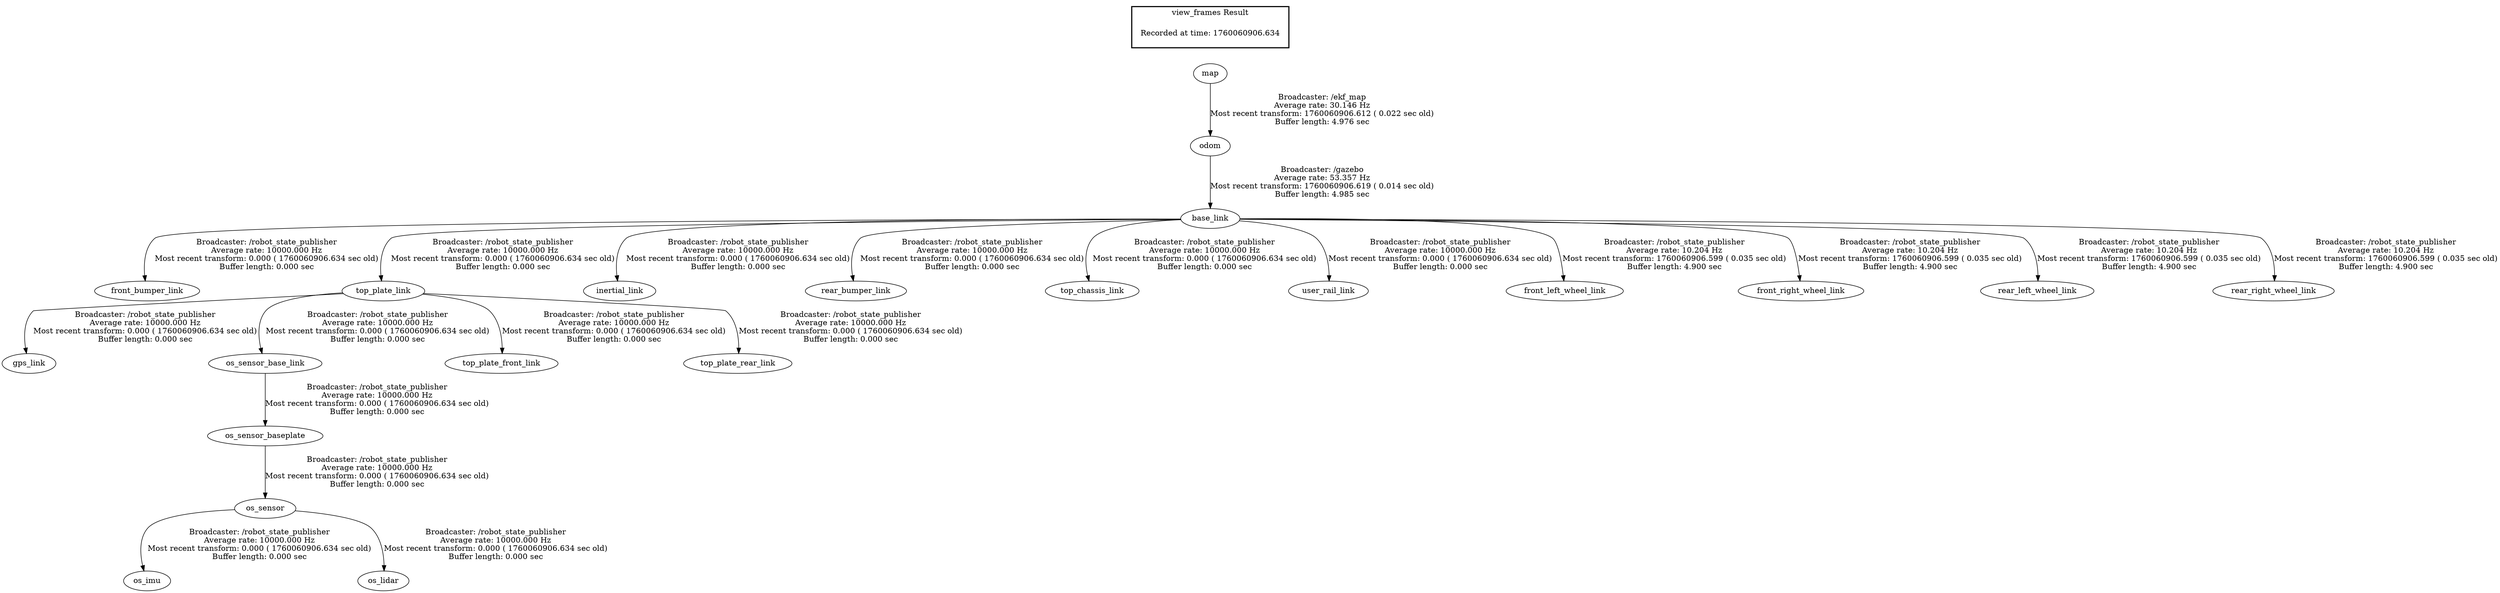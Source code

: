 digraph G {
"base_link" -> "front_bumper_link"[label="Broadcaster: /robot_state_publisher\nAverage rate: 10000.000 Hz\nMost recent transform: 0.000 ( 1760060906.634 sec old)\nBuffer length: 0.000 sec\n"];
"odom" -> "base_link"[label="Broadcaster: /gazebo\nAverage rate: 53.357 Hz\nMost recent transform: 1760060906.619 ( 0.014 sec old)\nBuffer length: 4.985 sec\n"];
"top_plate_link" -> "gps_link"[label="Broadcaster: /robot_state_publisher\nAverage rate: 10000.000 Hz\nMost recent transform: 0.000 ( 1760060906.634 sec old)\nBuffer length: 0.000 sec\n"];
"base_link" -> "top_plate_link"[label="Broadcaster: /robot_state_publisher\nAverage rate: 10000.000 Hz\nMost recent transform: 0.000 ( 1760060906.634 sec old)\nBuffer length: 0.000 sec\n"];
"base_link" -> "inertial_link"[label="Broadcaster: /robot_state_publisher\nAverage rate: 10000.000 Hz\nMost recent transform: 0.000 ( 1760060906.634 sec old)\nBuffer length: 0.000 sec\n"];
"os_sensor_base_link" -> "os_sensor_baseplate"[label="Broadcaster: /robot_state_publisher\nAverage rate: 10000.000 Hz\nMost recent transform: 0.000 ( 1760060906.634 sec old)\nBuffer length: 0.000 sec\n"];
"top_plate_link" -> "os_sensor_base_link"[label="Broadcaster: /robot_state_publisher\nAverage rate: 10000.000 Hz\nMost recent transform: 0.000 ( 1760060906.634 sec old)\nBuffer length: 0.000 sec\n"];
"os_sensor_baseplate" -> "os_sensor"[label="Broadcaster: /robot_state_publisher\nAverage rate: 10000.000 Hz\nMost recent transform: 0.000 ( 1760060906.634 sec old)\nBuffer length: 0.000 sec\n"];
"os_sensor" -> "os_imu"[label="Broadcaster: /robot_state_publisher\nAverage rate: 10000.000 Hz\nMost recent transform: 0.000 ( 1760060906.634 sec old)\nBuffer length: 0.000 sec\n"];
"os_sensor" -> "os_lidar"[label="Broadcaster: /robot_state_publisher\nAverage rate: 10000.000 Hz\nMost recent transform: 0.000 ( 1760060906.634 sec old)\nBuffer length: 0.000 sec\n"];
"base_link" -> "rear_bumper_link"[label="Broadcaster: /robot_state_publisher\nAverage rate: 10000.000 Hz\nMost recent transform: 0.000 ( 1760060906.634 sec old)\nBuffer length: 0.000 sec\n"];
"base_link" -> "top_chassis_link"[label="Broadcaster: /robot_state_publisher\nAverage rate: 10000.000 Hz\nMost recent transform: 0.000 ( 1760060906.634 sec old)\nBuffer length: 0.000 sec\n"];
"top_plate_link" -> "top_plate_front_link"[label="Broadcaster: /robot_state_publisher\nAverage rate: 10000.000 Hz\nMost recent transform: 0.000 ( 1760060906.634 sec old)\nBuffer length: 0.000 sec\n"];
"top_plate_link" -> "top_plate_rear_link"[label="Broadcaster: /robot_state_publisher\nAverage rate: 10000.000 Hz\nMost recent transform: 0.000 ( 1760060906.634 sec old)\nBuffer length: 0.000 sec\n"];
"base_link" -> "user_rail_link"[label="Broadcaster: /robot_state_publisher\nAverage rate: 10000.000 Hz\nMost recent transform: 0.000 ( 1760060906.634 sec old)\nBuffer length: 0.000 sec\n"];
"map" -> "odom"[label="Broadcaster: /ekf_map\nAverage rate: 30.146 Hz\nMost recent transform: 1760060906.612 ( 0.022 sec old)\nBuffer length: 4.976 sec\n"];
"base_link" -> "front_left_wheel_link"[label="Broadcaster: /robot_state_publisher\nAverage rate: 10.204 Hz\nMost recent transform: 1760060906.599 ( 0.035 sec old)\nBuffer length: 4.900 sec\n"];
"base_link" -> "front_right_wheel_link"[label="Broadcaster: /robot_state_publisher\nAverage rate: 10.204 Hz\nMost recent transform: 1760060906.599 ( 0.035 sec old)\nBuffer length: 4.900 sec\n"];
"base_link" -> "rear_left_wheel_link"[label="Broadcaster: /robot_state_publisher\nAverage rate: 10.204 Hz\nMost recent transform: 1760060906.599 ( 0.035 sec old)\nBuffer length: 4.900 sec\n"];
"base_link" -> "rear_right_wheel_link"[label="Broadcaster: /robot_state_publisher\nAverage rate: 10.204 Hz\nMost recent transform: 1760060906.599 ( 0.035 sec old)\nBuffer length: 4.900 sec\n"];
edge [style=invis];
 subgraph cluster_legend { style=bold; color=black; label ="view_frames Result";
"Recorded at time: 1760060906.634"[ shape=plaintext ] ;
 }->"map";
}